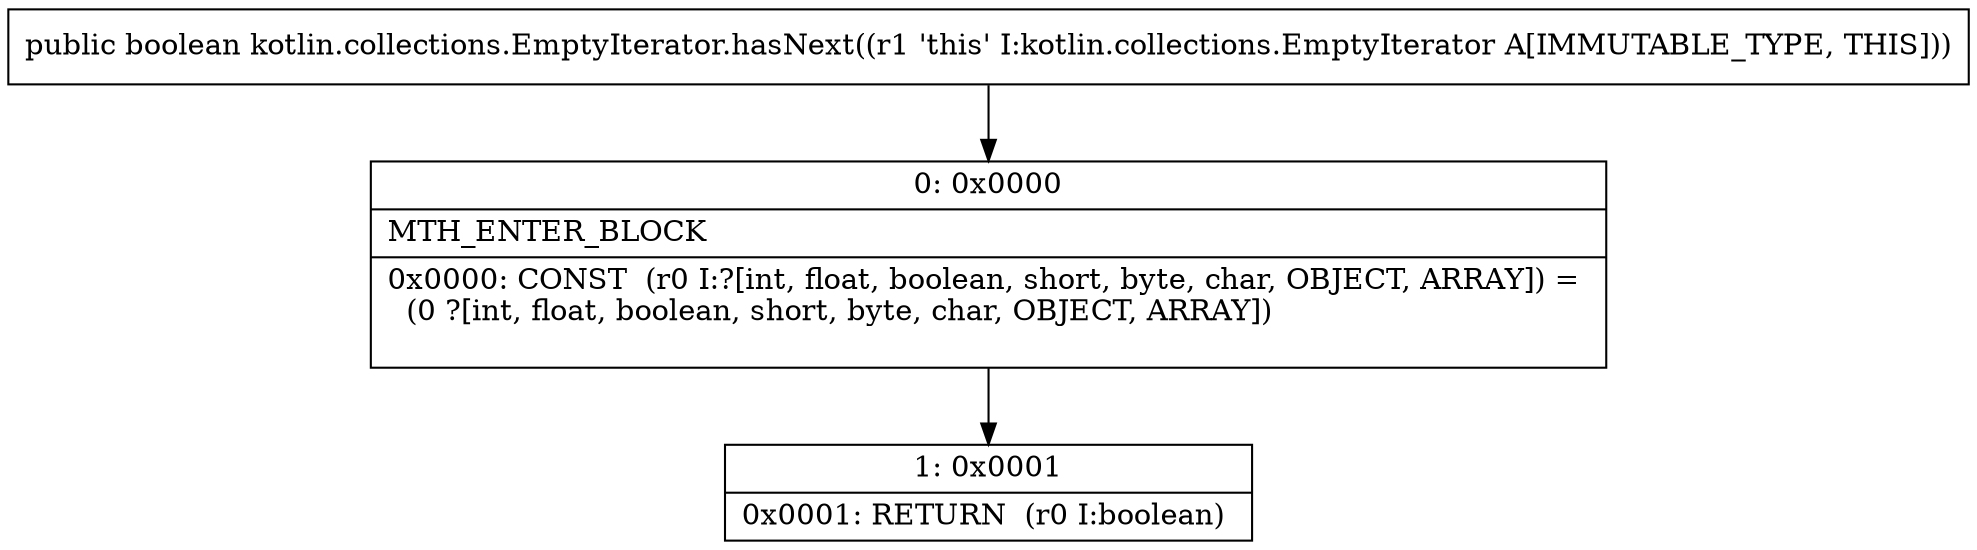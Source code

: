 digraph "CFG forkotlin.collections.EmptyIterator.hasNext()Z" {
Node_0 [shape=record,label="{0\:\ 0x0000|MTH_ENTER_BLOCK\l|0x0000: CONST  (r0 I:?[int, float, boolean, short, byte, char, OBJECT, ARRAY]) = \l  (0 ?[int, float, boolean, short, byte, char, OBJECT, ARRAY])\l \l}"];
Node_1 [shape=record,label="{1\:\ 0x0001|0x0001: RETURN  (r0 I:boolean) \l}"];
MethodNode[shape=record,label="{public boolean kotlin.collections.EmptyIterator.hasNext((r1 'this' I:kotlin.collections.EmptyIterator A[IMMUTABLE_TYPE, THIS])) }"];
MethodNode -> Node_0;
Node_0 -> Node_1;
}

